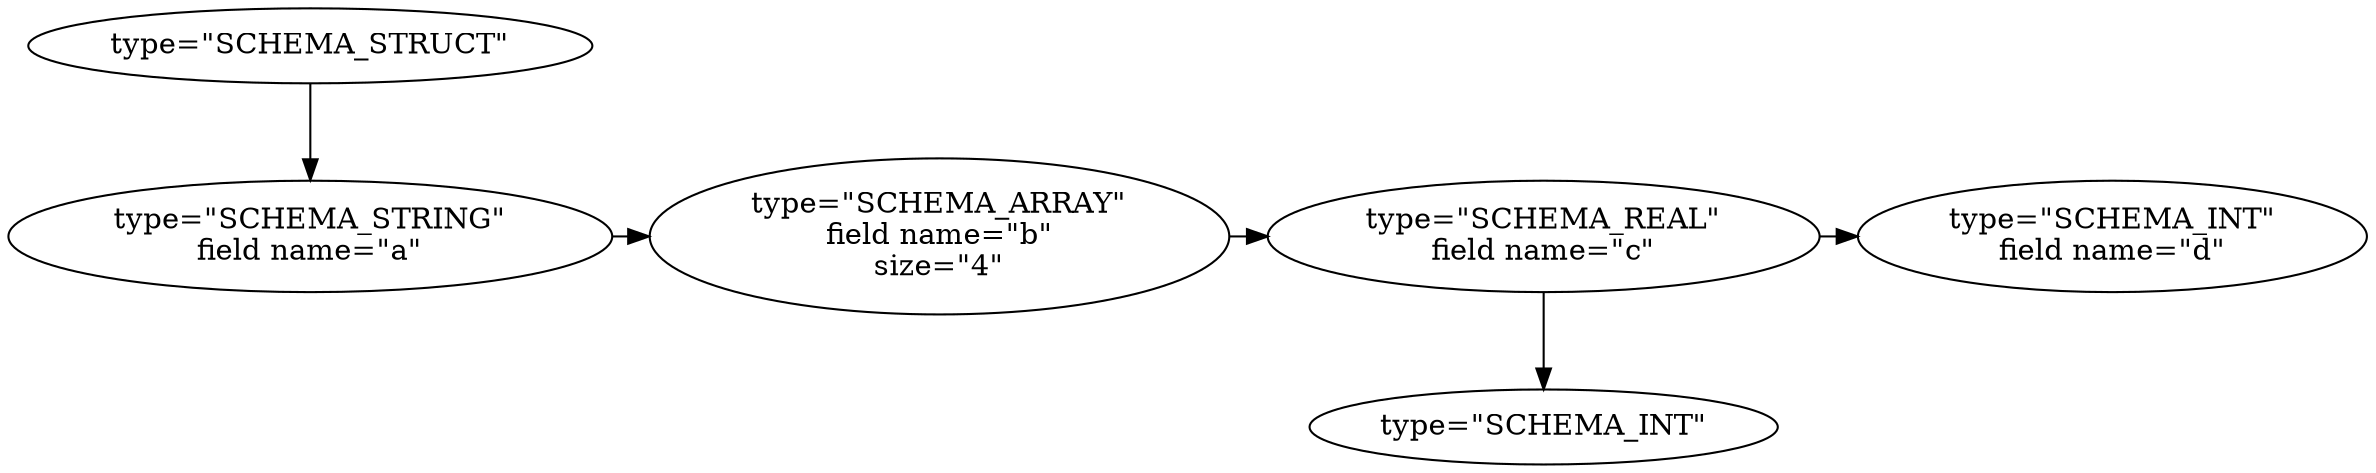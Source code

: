 digraph {
	rankdir="TB";
	struct [label="type=\"SCHEMA_STRUCT\""];
	
	subgraph a {
		rank="same";
		a [label="type=\"SCHEMA_STRING\"\nfield name=\"a\""];
		b [label="type=\"SCHEMA_ARRAY\"\nfield name=\"b\"\nsize=\"4\""];
		c [label="type=\"SCHEMA_REAL\"\nfield name=\"c\""];
		d [label="type=\"SCHEMA_INT\"\nfield name=\"d\""];
	}

	struct -> a;
	a->b->c->d;

	e [label="type=\"SCHEMA_INT\""];	
	c->e;
}